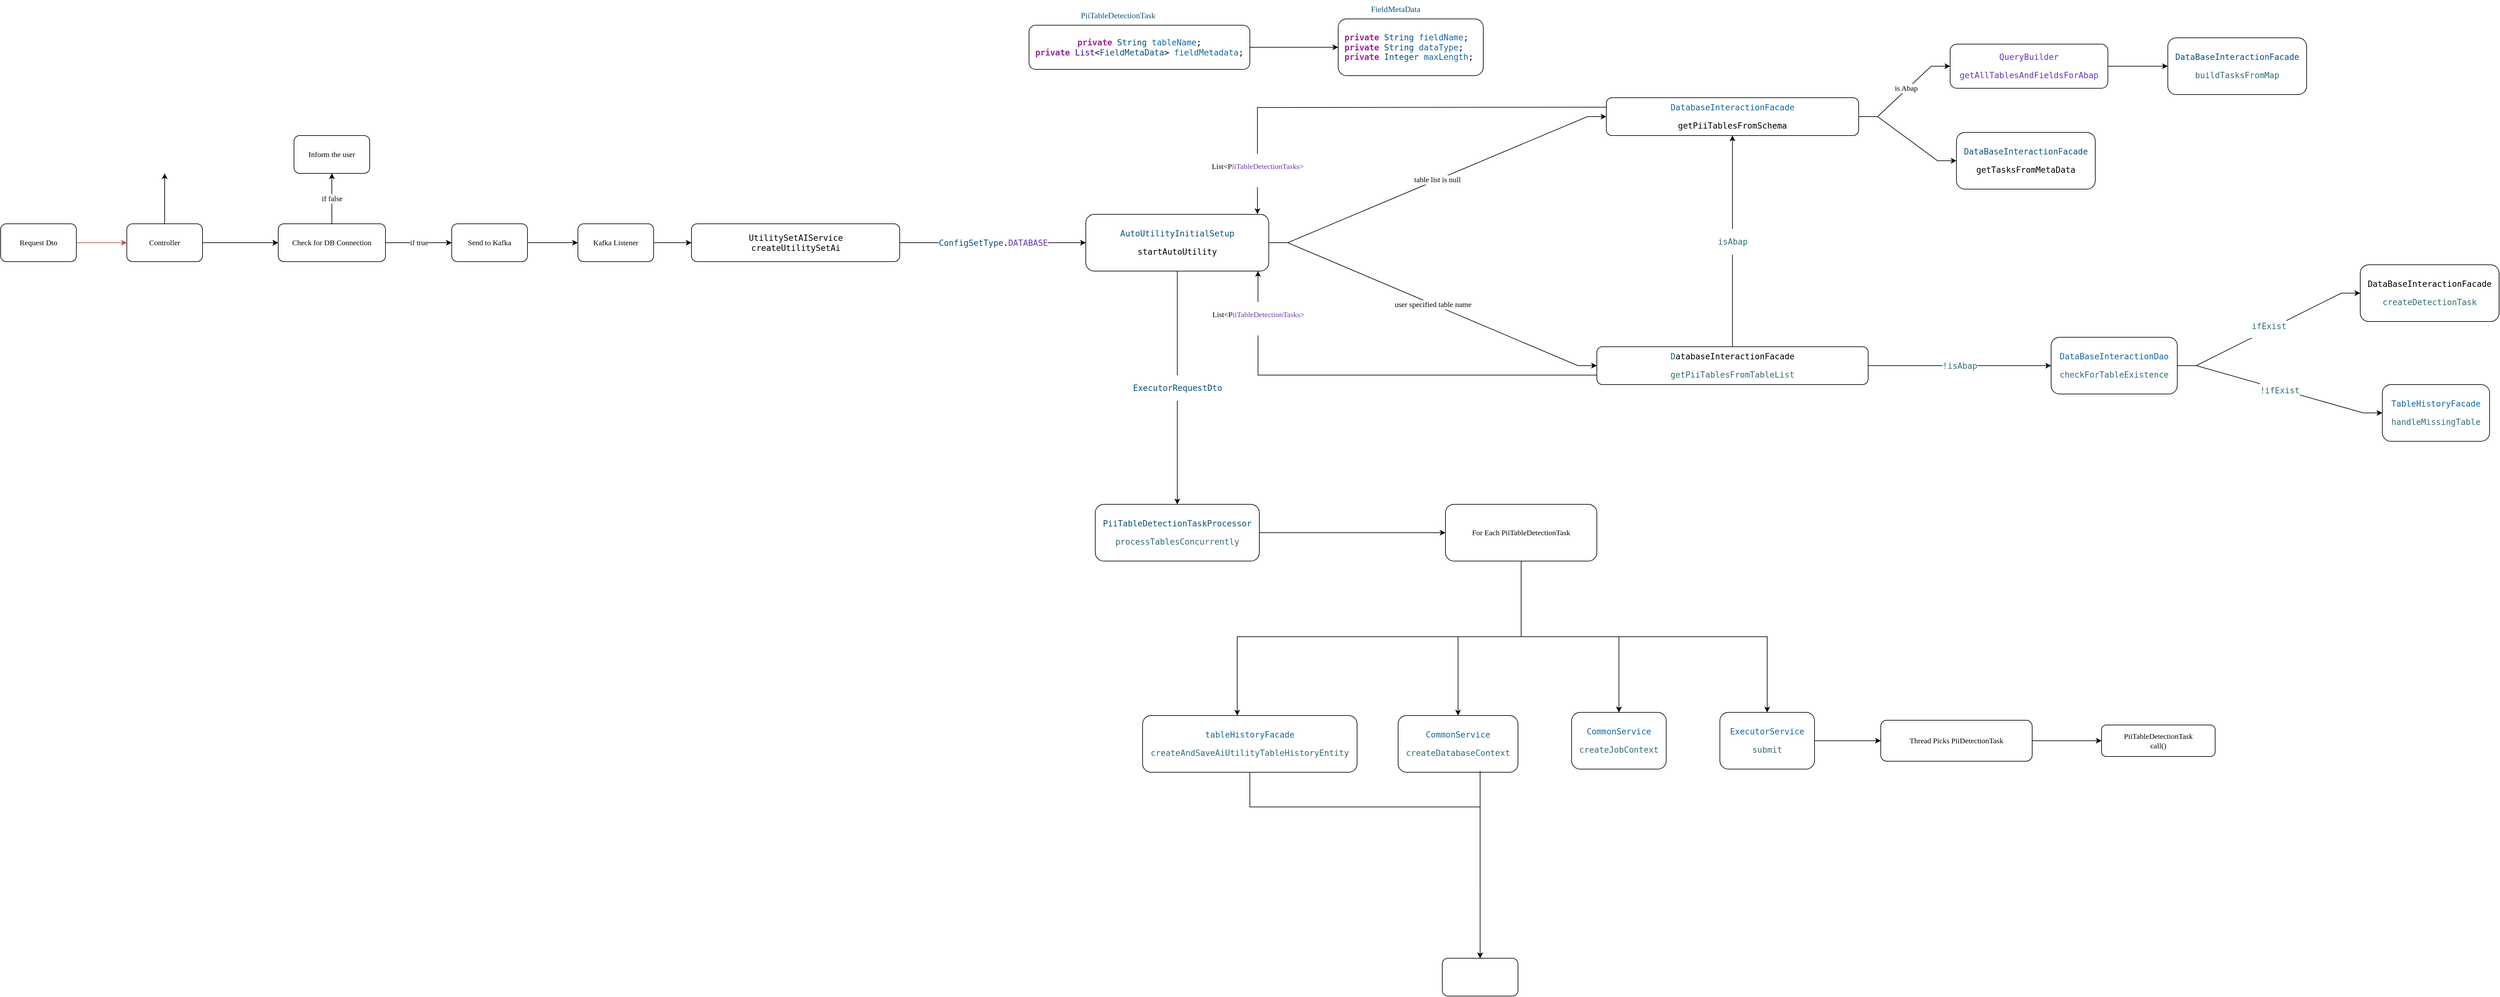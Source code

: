 <mxfile version="27.1.4">
  <diagram name="Page-1" id="GJhOprODO8Aw0IhJP1b8">
    <mxGraphModel dx="2037" dy="1061" grid="1" gridSize="10" guides="1" tooltips="1" connect="1" arrows="1" fold="1" page="1" pageScale="1" pageWidth="6000" pageHeight="4500" math="0" shadow="0">
      <root>
        <mxCell id="0" />
        <mxCell id="1" parent="0" />
        <mxCell id="amK7Ajxims58cx469wdc-3" value="" style="edgeStyle=orthogonalEdgeStyle;rounded=1;orthogonalLoop=1;jettySize=auto;html=1;fillColor=#f8cecc;strokeColor=#b85450;curved=0;flowAnimation=0;shadow=0;fontColor=#000000;" parent="1" source="amK7Ajxims58cx469wdc-1" target="amK7Ajxims58cx469wdc-2" edge="1">
          <mxGeometry relative="1" as="geometry" />
        </mxCell>
        <mxCell id="amK7Ajxims58cx469wdc-1" value="Request Dto" style="rounded=1;whiteSpace=wrap;html=1;fontFamily=Lucida Console;fontColor=#000000;" parent="1" vertex="1">
          <mxGeometry x="10" y="695" width="120" height="60" as="geometry" />
        </mxCell>
        <mxCell id="amK7Ajxims58cx469wdc-6" value="" style="edgeStyle=orthogonalEdgeStyle;rounded=0;orthogonalLoop=1;jettySize=auto;html=1;fontColor=#000000;" parent="1" source="amK7Ajxims58cx469wdc-2" target="amK7Ajxims58cx469wdc-5" edge="1">
          <mxGeometry relative="1" as="geometry" />
        </mxCell>
        <mxCell id="amK7Ajxims58cx469wdc-7" value="" style="edgeStyle=orthogonalEdgeStyle;rounded=0;orthogonalLoop=1;jettySize=auto;html=1;fontColor=#000000;" parent="1" source="amK7Ajxims58cx469wdc-2" target="amK7Ajxims58cx469wdc-5" edge="1">
          <mxGeometry relative="1" as="geometry" />
        </mxCell>
        <mxCell id="amK7Ajxims58cx469wdc-9" value="" style="edgeStyle=orthogonalEdgeStyle;rounded=0;orthogonalLoop=1;jettySize=auto;html=1;fontColor=#000000;" parent="1" source="amK7Ajxims58cx469wdc-2" edge="1">
          <mxGeometry relative="1" as="geometry">
            <mxPoint x="270" y="615" as="targetPoint" />
          </mxGeometry>
        </mxCell>
        <mxCell id="amK7Ajxims58cx469wdc-2" value="Controller" style="whiteSpace=wrap;html=1;fontFamily=Lucida Console;rounded=1;fontColor=#000000;" parent="1" vertex="1">
          <mxGeometry x="210" y="695" width="120" height="60" as="geometry" />
        </mxCell>
        <mxCell id="amK7Ajxims58cx469wdc-11" value="&lt;font style=&quot;font-size: 12px;&quot; face=&quot;Lucida Console&quot;&gt;if true&lt;/font&gt;" style="edgeStyle=orthogonalEdgeStyle;rounded=0;orthogonalLoop=1;jettySize=auto;html=1;fontColor=#000000;" parent="1" source="amK7Ajxims58cx469wdc-5" target="amK7Ajxims58cx469wdc-10" edge="1">
          <mxGeometry relative="1" as="geometry" />
        </mxCell>
        <mxCell id="amK7Ajxims58cx469wdc-13" value="&lt;font face=&quot;Lucida Console&quot; style=&quot;font-size: 12px;&quot;&gt;if false&lt;/font&gt;" style="edgeStyle=orthogonalEdgeStyle;rounded=0;orthogonalLoop=1;jettySize=auto;html=1;fontColor=#000000;" parent="1" source="amK7Ajxims58cx469wdc-5" target="amK7Ajxims58cx469wdc-12" edge="1">
          <mxGeometry relative="1" as="geometry" />
        </mxCell>
        <mxCell id="amK7Ajxims58cx469wdc-5" value="Check for DB Connection" style="whiteSpace=wrap;html=1;fontFamily=Lucida Console;rounded=1;fontColor=#000000;" parent="1" vertex="1">
          <mxGeometry x="450" y="695" width="170" height="60" as="geometry" />
        </mxCell>
        <mxCell id="amK7Ajxims58cx469wdc-15" value="" style="edgeStyle=orthogonalEdgeStyle;rounded=0;orthogonalLoop=1;jettySize=auto;html=1;fontColor=#000000;" parent="1" source="amK7Ajxims58cx469wdc-10" target="amK7Ajxims58cx469wdc-14" edge="1">
          <mxGeometry relative="1" as="geometry" />
        </mxCell>
        <mxCell id="amK7Ajxims58cx469wdc-10" value="Send to Kafka" style="whiteSpace=wrap;html=1;fontFamily=Lucida Console;rounded=1;fontColor=#000000;" parent="1" vertex="1">
          <mxGeometry x="725" y="695" width="120" height="60" as="geometry" />
        </mxCell>
        <mxCell id="amK7Ajxims58cx469wdc-12" value="Inform the user" style="whiteSpace=wrap;html=1;fontFamily=Lucida Console;rounded=1;fontColor=#000000;" parent="1" vertex="1">
          <mxGeometry x="475" y="555" width="120" height="60" as="geometry" />
        </mxCell>
        <mxCell id="amK7Ajxims58cx469wdc-17" value="" style="edgeStyle=orthogonalEdgeStyle;rounded=0;orthogonalLoop=1;jettySize=auto;html=1;fontColor=#000000;" parent="1" source="amK7Ajxims58cx469wdc-14" target="amK7Ajxims58cx469wdc-16" edge="1">
          <mxGeometry relative="1" as="geometry" />
        </mxCell>
        <mxCell id="amK7Ajxims58cx469wdc-14" value="Kafka Listener" style="whiteSpace=wrap;html=1;fontFamily=Lucida Console;rounded=1;fontColor=#000000;" parent="1" vertex="1">
          <mxGeometry x="925" y="695" width="120" height="60" as="geometry" />
        </mxCell>
        <mxCell id="amK7Ajxims58cx469wdc-19" value="&lt;div style=&quot;background-color: rgb(255, 255, 255); color: rgb(0, 0, 0);&quot;&gt;&lt;pre style=&quot;font-family:&#39;Monaco&#39;,monospace;font-size:9.8pt;&quot;&gt;&lt;span style=&quot;color: rgb(11, 79, 121);&quot;&gt;ConfigSetType&lt;/span&gt;.&lt;span style=&quot;color: rgb(108, 54, 169);&quot;&gt;DATABASE&lt;/span&gt;&lt;/pre&gt;&lt;/div&gt;" style="edgeStyle=orthogonalEdgeStyle;rounded=0;orthogonalLoop=1;jettySize=auto;html=1;" parent="1" source="amK7Ajxims58cx469wdc-16" target="amK7Ajxims58cx469wdc-18" edge="1">
          <mxGeometry relative="1" as="geometry" />
        </mxCell>
        <mxCell id="amK7Ajxims58cx469wdc-16" value="&lt;div style=&quot;background-color: rgb(255, 255, 255);&quot;&gt;&lt;pre style=&quot;font-family:&#39;Monaco&#39;,monospace;font-size:9.8pt;&quot;&gt;&lt;span style=&quot;&quot;&gt;UtilitySetAIService&lt;br/&gt;&lt;/span&gt;createUtilitySetAi&lt;/pre&gt;&lt;/div&gt;" style="fontFamily=Lucida Console;rounded=1;html=1;spacing=4;fontColor=#000000;" parent="1" vertex="1">
          <mxGeometry x="1105" y="695" width="330" height="60" as="geometry" />
        </mxCell>
        <mxCell id="amK7Ajxims58cx469wdc-21" value="table list is null" style="edgeStyle=entityRelationEdgeStyle;rounded=0;orthogonalLoop=1;jettySize=auto;html=1;fontFamily=Lucida Console;fontSize=12;" parent="1" source="amK7Ajxims58cx469wdc-18" target="amK7Ajxims58cx469wdc-20" edge="1">
          <mxGeometry relative="1" as="geometry" />
        </mxCell>
        <mxCell id="amK7Ajxims58cx469wdc-25" value="user specified table name" style="edgeStyle=entityRelationEdgeStyle;rounded=0;orthogonalLoop=1;jettySize=auto;html=1;fontFamily=Lucida Console;fontSize=12;" parent="1" source="amK7Ajxims58cx469wdc-18" target="amK7Ajxims58cx469wdc-24" edge="1">
          <mxGeometry relative="1" as="geometry" />
        </mxCell>
        <mxCell id="amK7Ajxims58cx469wdc-51" value="&lt;div style=&quot;background-color:#ffffff;color:#000000&quot;&gt;&lt;pre style=&quot;font-family:&#39;Monaco&#39;,monospace;font-size:9.8pt;&quot;&gt;&lt;span style=&quot;color:#0b4f79;&quot;&gt;ExecutorRequestDto&lt;/span&gt;&lt;/pre&gt;&lt;/div&gt;" style="edgeStyle=orthogonalEdgeStyle;rounded=0;orthogonalLoop=1;jettySize=auto;html=1;" parent="1" source="amK7Ajxims58cx469wdc-18" target="amK7Ajxims58cx469wdc-50" edge="1">
          <mxGeometry relative="1" as="geometry" />
        </mxCell>
        <mxCell id="amK7Ajxims58cx469wdc-18" value="&lt;div style=&quot;background-color: rgb(255, 255, 255);&quot;&gt;&lt;pre style=&quot;font-family:&#39;Monaco&#39;,monospace;font-size:9.8pt;&quot;&gt;&lt;span style=&quot;color: rgb(11, 79, 121);&quot;&gt;AutoUtilityInitialSetup&lt;/span&gt;&lt;/pre&gt;&lt;pre style=&quot;font-family:&#39;Monaco&#39;,monospace;font-size:9.8pt;&quot;&gt;startAutoUtility&lt;/pre&gt;&lt;/div&gt;" style="whiteSpace=wrap;html=1;fontFamily=Lucida Console;fontColor=#000000;rounded=1;spacing=4;" parent="1" vertex="1">
          <mxGeometry x="1730" y="680" width="290" height="90" as="geometry" />
        </mxCell>
        <mxCell id="amK7Ajxims58cx469wdc-27" value="" style="edgeStyle=entityRelationEdgeStyle;rounded=0;orthogonalLoop=1;jettySize=auto;html=1;" parent="1" source="amK7Ajxims58cx469wdc-20" target="amK7Ajxims58cx469wdc-26" edge="1">
          <mxGeometry relative="1" as="geometry" />
        </mxCell>
        <mxCell id="amK7Ajxims58cx469wdc-28" value="is Abap" style="edgeLabel;html=1;align=center;verticalAlign=middle;resizable=0;points=[];fontSize=12;fontFamily=Lucida Console;" parent="amK7Ajxims58cx469wdc-27" vertex="1" connectable="0">
          <mxGeometry x="-0.529" y="-2" relative="1" as="geometry">
            <mxPoint x="35" y="-39" as="offset" />
          </mxGeometry>
        </mxCell>
        <mxCell id="amK7Ajxims58cx469wdc-31" value="" style="edgeStyle=entityRelationEdgeStyle;rounded=0;orthogonalLoop=1;jettySize=auto;html=1;" parent="1" source="amK7Ajxims58cx469wdc-20" target="amK7Ajxims58cx469wdc-30" edge="1">
          <mxGeometry relative="1" as="geometry" />
        </mxCell>
        <mxCell id="amK7Ajxims58cx469wdc-20" value="&lt;div style=&quot;background-color: rgb(255, 255, 255);&quot;&gt;&lt;pre style=&quot;font-family:&#39;Monaco&#39;,monospace;font-size:9.8pt;&quot;&gt;&lt;span style=&quot;color: rgb(15, 104, 160);&quot;&gt;DatabaseInteractionFacade&lt;/span&gt;&lt;/pre&gt;&lt;pre style=&quot;font-family:&#39;Monaco&#39;,monospace;font-size:9.8pt;&quot;&gt;getPiiTablesFromSchema&lt;/pre&gt;&lt;/div&gt;" style="whiteSpace=wrap;html=1;fontFamily=Lucida Console;fontColor=#000000;rounded=1;spacing=4;align=center;horizontal=1;verticalAlign=middle;" parent="1" vertex="1">
          <mxGeometry x="2555" y="495" width="400" height="60" as="geometry" />
        </mxCell>
        <mxCell id="amK7Ajxims58cx469wdc-36" value="&lt;div style=&quot;background-color: rgb(255, 255, 255); color: rgb(0, 0, 0);&quot;&gt;&lt;pre style=&quot;font-family:&#39;Monaco&#39;,monospace;font-size:9.8pt;&quot;&gt;&lt;span style=&quot;color: rgb(50, 109, 116);&quot;&gt;isAbap&lt;/span&gt;&lt;/pre&gt;&lt;/div&gt;" style="edgeStyle=orthogonalEdgeStyle;rounded=0;orthogonalLoop=1;jettySize=auto;html=1;" parent="1" source="amK7Ajxims58cx469wdc-24" target="amK7Ajxims58cx469wdc-20" edge="1">
          <mxGeometry relative="1" as="geometry" />
        </mxCell>
        <mxCell id="amK7Ajxims58cx469wdc-38" value="&lt;br&gt;&lt;pre style=&quot;forced-color-adjust: none; color: rgb(0, 0, 0); font-style: normal; font-variant-ligatures: normal; font-variant-caps: normal; font-weight: 400; letter-spacing: normal; orphans: 2; text-align: center; text-indent: 0px; text-transform: none; widows: 2; word-spacing: 0px; -webkit-text-stroke-width: 0px; text-decoration-thickness: initial; text-decoration-style: initial; text-decoration-color: initial; font-family: Monaco, monospace; font-size: 9.8pt;&quot;&gt;&lt;span style=&quot;forced-color-adjust: none; color: rgb(50, 109, 116);&quot;&gt;!isAbap&lt;/span&gt;&lt;/pre&gt;&lt;div&gt;&lt;br/&gt;&lt;/div&gt;" style="edgeStyle=orthogonalEdgeStyle;rounded=0;orthogonalLoop=1;jettySize=auto;html=1;" parent="1" source="amK7Ajxims58cx469wdc-24" target="amK7Ajxims58cx469wdc-37" edge="1">
          <mxGeometry relative="1" as="geometry" />
        </mxCell>
        <mxCell id="amK7Ajxims58cx469wdc-24" value="&lt;div style=&quot;background-color: rgb(255, 255, 255);&quot;&gt;&lt;pre style=&quot;font-family:&#39;Monaco&#39;,monospace;font-size:9.8pt;&quot;&gt;&lt;span style=&quot;color: rgb(15, 104, 160);&quot;&gt;D&lt;/span&gt;atabaseInteractionFacade&lt;/pre&gt;&lt;pre style=&quot;font-family:&#39;Monaco&#39;,monospace;font-size:9.8pt;&quot;&gt;&lt;span style=&quot;color: rgb(50, 109, 116);&quot;&gt;getPiiTablesFromTableList&lt;/span&gt;&lt;/pre&gt;&lt;/div&gt;" style="whiteSpace=wrap;html=1;fontFamily=Lucida Console;fontColor=#000000;rounded=1;spacing=4;" parent="1" vertex="1">
          <mxGeometry x="2540" y="890" width="430" height="60" as="geometry" />
        </mxCell>
        <mxCell id="amK7Ajxims58cx469wdc-33" value="" style="edgeStyle=orthogonalEdgeStyle;rounded=0;orthogonalLoop=1;jettySize=auto;html=1;" parent="1" source="amK7Ajxims58cx469wdc-26" target="amK7Ajxims58cx469wdc-32" edge="1">
          <mxGeometry relative="1" as="geometry" />
        </mxCell>
        <mxCell id="amK7Ajxims58cx469wdc-26" value="&lt;div style=&quot;background-color: rgb(255, 255, 255);&quot;&gt;&lt;pre style=&quot;font-family:&#39;Monaco&#39;,monospace;font-size:9.8pt;&quot;&gt;&lt;span style=&quot;color: rgb(108, 54, 169);&quot;&gt;QueryBuilder&lt;/span&gt;&lt;/pre&gt;&lt;pre style=&quot;font-family:&#39;Monaco&#39;,monospace;font-size:9.8pt;&quot;&gt;&lt;span style=&quot;color: rgb(108, 54, 169);&quot;&gt;getAllTablesAndFieldsForAbap&lt;/span&gt;&lt;/pre&gt;&lt;/div&gt;" style="whiteSpace=wrap;html=1;fontFamily=Lucida Console;fontColor=#000000;rounded=1;spacing=4;" parent="1" vertex="1">
          <mxGeometry x="3100" y="410" width="250" height="70" as="geometry" />
        </mxCell>
        <mxCell id="amK7Ajxims58cx469wdc-30" value="&lt;div style=&quot;background-color: rgb(255, 255, 255);&quot;&gt;&lt;pre style=&quot;font-family:&#39;Monaco&#39;,monospace;font-size:9.8pt;&quot;&gt;&lt;span style=&quot;color: rgb(15, 104, 160);&quot;&gt;&lt;div style=&quot;color: rgb(0, 0, 0);&quot;&gt;&lt;pre style=&quot;font-family:&#39;Monaco&#39;,monospace;font-size:9.8pt;&quot;&gt;&lt;span style=&quot;color: rgb(11, 79, 121);&quot;&gt;DataBaseInteractionFacade&lt;/span&gt;&lt;/pre&gt;&lt;pre style=&quot;font-family:&#39;Monaco&#39;,monospace;font-size:9.8pt;&quot;&gt;getTasksFromMetaData&lt;/pre&gt;&lt;/div&gt;&lt;/span&gt;&lt;/pre&gt;&lt;/div&gt;" style="whiteSpace=wrap;html=1;fontFamily=Lucida Console;fontColor=#000000;rounded=1;spacing=4;horizontal=1;" parent="1" vertex="1">
          <mxGeometry x="3110" y="550" width="220" height="90" as="geometry" />
        </mxCell>
        <mxCell id="amK7Ajxims58cx469wdc-32" value="&lt;div style=&quot;background-color: rgb(255, 255, 255); color: rgb(0, 0, 0);&quot;&gt;&lt;pre style=&quot;font-family:&#39;Monaco&#39;,monospace;font-size:9.8pt;&quot;&gt;&lt;span style=&quot;color: rgb(50, 109, 116);&quot;&gt;&lt;pre style=&quot;color: rgb(0, 0, 0); font-size: 9.8pt; font-family: Monaco, monospace;&quot;&gt;&lt;span style=&quot;color: rgb(11, 79, 121);&quot;&gt;DataBaseInteractionFacade&lt;/span&gt;&lt;/pre&gt;&lt;/span&gt;&lt;/pre&gt;&lt;pre style=&quot;font-family:&#39;Monaco&#39;,monospace;font-size:9.8pt;&quot;&gt;&lt;span style=&quot;color: rgb(50, 109, 116);&quot;&gt;buildTasksFromMap&lt;/span&gt;&lt;/pre&gt;&lt;/div&gt;" style="whiteSpace=wrap;html=1;fontFamily=Lucida Console;fontColor=#000000;rounded=1;spacing=4;" parent="1" vertex="1">
          <mxGeometry x="3445" y="400" width="220" height="90" as="geometry" />
        </mxCell>
        <mxCell id="amK7Ajxims58cx469wdc-42" value="&lt;br&gt;&lt;pre style=&quot;forced-color-adjust: none; color: rgb(0, 0, 0); font-style: normal; font-variant-ligatures: normal; font-variant-caps: normal; font-weight: 400; letter-spacing: normal; orphans: 2; text-align: center; text-indent: 0px; text-transform: none; widows: 2; word-spacing: 0px; -webkit-text-stroke-width: 0px; text-decoration-thickness: initial; text-decoration-style: initial; text-decoration-color: initial; font-family: Monaco, monospace; font-size: 9.8pt;&quot;&gt;&lt;span style=&quot;forced-color-adjust: none; color: rgb(50, 109, 116);&quot;&gt;&lt;br class=&quot;Apple-interchange-newline&quot;&gt;ifExist&lt;/span&gt;&lt;/pre&gt;&lt;div style=&quot;forced-color-adjust: none;&quot;&gt;&lt;br style=&quot;forced-color-adjust: none; color: rgb(0, 0, 0); font-family: Helvetica; font-size: 11px; font-style: normal; font-variant-ligatures: normal; font-variant-caps: normal; font-weight: 400; letter-spacing: normal; orphans: 2; text-align: center; text-indent: 0px; text-transform: none; widows: 2; word-spacing: 0px; -webkit-text-stroke-width: 0px; white-space: nowrap; background-color: rgb(255, 255, 255); text-decoration-thickness: initial; text-decoration-style: initial; text-decoration-color: initial;&quot;&gt;&lt;br&gt;&lt;br&gt;&lt;/div&gt;" style="edgeStyle=entityRelationEdgeStyle;rounded=0;orthogonalLoop=1;jettySize=auto;html=1;" parent="1" source="amK7Ajxims58cx469wdc-37" target="amK7Ajxims58cx469wdc-41" edge="1">
          <mxGeometry relative="1" as="geometry" />
        </mxCell>
        <mxCell id="amK7Ajxims58cx469wdc-44" value="&lt;br&gt;&lt;pre style=&quot;forced-color-adjust: none; color: rgb(0, 0, 0); font-style: normal; font-variant-ligatures: normal; font-variant-caps: normal; font-weight: 400; letter-spacing: normal; orphans: 2; text-align: center; text-indent: 0px; text-transform: none; widows: 2; word-spacing: 0px; -webkit-text-stroke-width: 0px; text-decoration-thickness: initial; text-decoration-style: initial; text-decoration-color: initial; font-family: Monaco, monospace; font-size: 9.8pt;&quot;&gt;&lt;span style=&quot;forced-color-adjust: none; color: rgb(50, 109, 116);&quot;&gt;&lt;br class=&quot;Apple-interchange-newline&quot;&gt;&lt;br style=&quot;forced-color-adjust: none;&quot; class=&quot;Apple-interchange-newline&quot;&gt;!ifExist&lt;/span&gt;&lt;/pre&gt;&lt;div style=&quot;forced-color-adjust: none; color: rgb(0, 0, 0); font-family: Helvetica; font-size: 11px; font-style: normal; font-variant-ligatures: normal; font-variant-caps: normal; font-weight: 400; letter-spacing: normal; orphans: 2; text-align: center; text-indent: 0px; text-transform: none; widows: 2; word-spacing: 0px; -webkit-text-stroke-width: 0px; white-space: nowrap; text-decoration-thickness: initial; text-decoration-style: initial; text-decoration-color: initial;&quot;&gt;&lt;br style=&quot;forced-color-adjust: none; color: rgb(0, 0, 0); font-family: Helvetica; font-size: 11px; font-style: normal; font-variant-ligatures: normal; font-variant-caps: normal; font-weight: 400; letter-spacing: normal; orphans: 2; text-align: center; text-indent: 0px; text-transform: none; widows: 2; word-spacing: 0px; -webkit-text-stroke-width: 0px; white-space: nowrap; background-color: rgb(255, 255, 255); text-decoration-thickness: initial; text-decoration-style: initial; text-decoration-color: initial;&quot;&gt;&lt;br style=&quot;forced-color-adjust: none;&quot;&gt;&lt;/div&gt;&lt;div&gt;&lt;br/&gt;&lt;/div&gt;" style="edgeStyle=entityRelationEdgeStyle;rounded=0;orthogonalLoop=1;jettySize=auto;html=1;" parent="1" source="amK7Ajxims58cx469wdc-37" target="amK7Ajxims58cx469wdc-43" edge="1">
          <mxGeometry relative="1" as="geometry" />
        </mxCell>
        <mxCell id="amK7Ajxims58cx469wdc-37" value="&lt;div style=&quot;background-color: rgb(255, 255, 255);&quot;&gt;&lt;pre style=&quot;font-family:&#39;Monaco&#39;,monospace;font-size:9.8pt;&quot;&gt;&lt;span style=&quot;color: rgb(15, 104, 160);&quot;&gt;DataBaseInteractionDao&lt;/span&gt;&lt;/pre&gt;&lt;pre style=&quot;font-family:&#39;Monaco&#39;,monospace;font-size:9.8pt;&quot;&gt;&lt;span style=&quot;color: rgb(50, 109, 116);&quot;&gt;checkForTableExistence&lt;/span&gt;&lt;/pre&gt;&lt;/div&gt;" style="whiteSpace=wrap;html=1;fontFamily=Lucida Console;fontColor=#000000;rounded=1;spacing=4;" parent="1" vertex="1">
          <mxGeometry x="3260" y="875" width="200" height="90" as="geometry" />
        </mxCell>
        <mxCell id="amK7Ajxims58cx469wdc-41" value="&lt;div style=&quot;background-color: rgb(255, 255, 255);&quot;&gt;&lt;pre style=&quot;font-family:&#39;Monaco&#39;,monospace;font-size:9.8pt;&quot;&gt;DataBaseInteractionFacade&lt;/pre&gt;&lt;pre style=&quot;font-family:&#39;Monaco&#39;,monospace;font-size:9.8pt;&quot;&gt;&lt;span style=&quot;color:#326d74;&quot;&gt;createDetectionTask&lt;/span&gt;&lt;/pre&gt;&lt;/div&gt;" style="whiteSpace=wrap;html=1;fontFamily=Lucida Console;fontColor=#000000;rounded=1;spacing=4;" parent="1" vertex="1">
          <mxGeometry x="3750" y="760" width="220" height="90" as="geometry" />
        </mxCell>
        <mxCell id="amK7Ajxims58cx469wdc-43" value="&lt;div style=&quot;background-color: rgb(255, 255, 255);&quot;&gt;&lt;pre style=&quot;font-family:&#39;Monaco&#39;,monospace;font-size:9.8pt;&quot;&gt;&lt;div&gt;&lt;pre style=&quot;font-family:&#39;Monaco&#39;,monospace;font-size:9.8pt;&quot;&gt;&lt;span style=&quot;color:#0f68a0;&quot;&gt;TableHistoryFacade&lt;/span&gt;&lt;/pre&gt;&lt;/div&gt;&lt;/pre&gt;&lt;pre style=&quot;font-family:&#39;Monaco&#39;,monospace;font-size:9.8pt;&quot;&gt;&lt;span style=&quot;color:#326d74;&quot;&gt;handleMissingTable&lt;/span&gt;&lt;/pre&gt;&lt;/div&gt;" style="whiteSpace=wrap;html=1;fontFamily=Lucida Console;fontColor=#000000;rounded=1;spacing=4;" parent="1" vertex="1">
          <mxGeometry x="3785" y="950" width="170" height="90" as="geometry" />
        </mxCell>
        <mxCell id="amK7Ajxims58cx469wdc-47" value="&#xa;&lt;span style=&quot;color: rgb(0, 0, 0); font-family: &amp;quot;Lucida Console&amp;quot;; font-size: 12px; font-style: normal; font-variant-ligatures: normal; font-variant-caps: normal; font-weight: 400; letter-spacing: normal; orphans: 2; text-align: center; text-indent: 0px; text-transform: none; widows: 2; word-spacing: 0px; -webkit-text-stroke-width: 0px; white-space: nowrap; background-color: rgb(255, 255, 255); text-decoration-thickness: initial; text-decoration-style: initial; text-decoration-color: initial; display: inline !important; float: none;&quot;&gt;List&amp;lt;P&lt;/span&gt;&lt;span style=&quot;forced-color-adjust: none; font-family: &amp;quot;Lucida Console&amp;quot;; font-size: 12px; font-style: normal; font-variant-ligatures: normal; font-variant-caps: normal; font-weight: 400; letter-spacing: normal; orphans: 2; text-align: center; text-indent: 0px; text-transform: none; widows: 2; word-spacing: 0px; -webkit-text-stroke-width: 0px; white-space: nowrap; text-decoration-thickness: initial; text-decoration-style: initial; text-decoration-color: initial; color: light-dark(rgb(108, 54, 169), rgb(204, 157, 255)); background-color: rgb(255, 255, 255);&quot; data-mx-given-colors=&quot;{&amp;quot;color&amp;quot;:&amp;quot;rgb(108, 54, 169)&amp;quot;}&quot;&gt;iiTableDetectionTasks&amp;gt;&lt;/span&gt;&#xa;&#xa;" style="endArrow=classic;html=1;rounded=0;edgeStyle=orthogonalEdgeStyle;exitX=0.007;exitY=0.058;exitDx=0;exitDy=0;exitPerimeter=0;entryX=0.938;entryY=-0.006;entryDx=0;entryDy=0;entryPerimeter=0;" parent="1" target="amK7Ajxims58cx469wdc-18" edge="1">
          <mxGeometry x="0.808" width="50" height="50" relative="1" as="geometry">
            <mxPoint x="2555" y="510" as="sourcePoint" />
            <mxPoint x="2007.2" y="591.52" as="targetPoint" />
            <mxPoint as="offset" />
          </mxGeometry>
        </mxCell>
        <mxCell id="amK7Ajxims58cx469wdc-48" value="&#xa;&lt;span style=&quot;forced-color-adjust: none; color: light-dark(rgb(0, 0, 0), rgb(237, 237, 237)); font-style: normal; font-variant-ligatures: normal; font-variant-caps: normal; font-weight: 400; letter-spacing: normal; orphans: 2; text-align: center; text-indent: 0px; text-transform: none; widows: 2; word-spacing: 0px; -webkit-text-stroke-width: 0px; white-space: nowrap; background-color: light-dark(rgb(255, 255, 255), rgb(18, 18, 18)); text-decoration-thickness: initial; text-decoration-style: initial; text-decoration-color: initial; font-family: &amp;quot;Lucida Console&amp;quot;; font-size: 12px; float: none; display: inline !important;&quot; data-mx-given-colors=&quot;{&amp;quot;color&amp;quot;:&amp;quot;rgb(0, 0, 0)&amp;quot;,&amp;quot;background-color&amp;quot;:&amp;quot;rgb(255, 255, 255)&amp;quot;}&quot;&gt;List&amp;lt;P&lt;/span&gt;&lt;span style=&quot;forced-color-adjust: none; font-style: normal; font-variant-ligatures: normal; font-variant-caps: normal; font-weight: 400; letter-spacing: normal; orphans: 2; text-align: center; text-indent: 0px; text-transform: none; widows: 2; word-spacing: 0px; -webkit-text-stroke-width: 0px; white-space: nowrap; background-color: light-dark(rgb(255, 255, 255), rgb(18, 18, 18)); text-decoration-thickness: initial; text-decoration-style: initial; text-decoration-color: initial; font-family: &amp;quot;Lucida Console&amp;quot;; font-size: 12px; color: light-dark(rgb(108, 54, 169), rgb(204, 157, 255));&quot; data-mx-given-colors=&quot;{&amp;quot;background-color&amp;quot;:&amp;quot;rgb(255, 255, 255)&amp;quot;}&quot;&gt;iiTableDetectionTasks&amp;gt;&lt;/span&gt;&lt;br style=&quot;forced-color-adjust: none; color: rgb(0, 0, 0); font-family: Helvetica; font-size: 11px; font-style: normal; font-variant-ligatures: normal; font-variant-caps: normal; font-weight: 400; letter-spacing: normal; orphans: 2; text-align: center; text-indent: 0px; text-transform: none; widows: 2; word-spacing: 0px; -webkit-text-stroke-width: 0px; white-space: nowrap; text-decoration-thickness: initial; text-decoration-style: initial; text-decoration-color: initial;&quot;&gt;&#xa;&#xa;" style="endArrow=classic;html=1;rounded=0;edgeStyle=orthogonalEdgeStyle;entryX=0.941;entryY=1;entryDx=0;entryDy=0;entryPerimeter=0;exitX=0;exitY=0.75;exitDx=0;exitDy=0;" parent="1" source="amK7Ajxims58cx469wdc-24" target="amK7Ajxims58cx469wdc-18" edge="1">
          <mxGeometry x="0.786" width="50" height="50" relative="1" as="geometry">
            <mxPoint x="2190" y="880" as="sourcePoint" />
            <mxPoint x="2240" y="830" as="targetPoint" />
            <mxPoint as="offset" />
          </mxGeometry>
        </mxCell>
        <mxCell id="1HooZBelikX92kUnRuxz-2" value="" style="edgeStyle=orthogonalEdgeStyle;rounded=0;orthogonalLoop=1;jettySize=auto;html=1;" edge="1" parent="1" source="amK7Ajxims58cx469wdc-50" target="1HooZBelikX92kUnRuxz-1">
          <mxGeometry relative="1" as="geometry" />
        </mxCell>
        <mxCell id="amK7Ajxims58cx469wdc-50" value="&lt;div style=&quot;background-color: rgb(255, 255, 255);&quot;&gt;&lt;pre style=&quot;font-family:&#39;Monaco&#39;,monospace;font-size:9.8pt;&quot;&gt;&lt;div&gt;&lt;pre style=&quot;font-family:&#39;Monaco&#39;,monospace;font-size:9.8pt;&quot;&gt;&lt;span style=&quot;color:#0b4f79;&quot;&gt;PiiTableDetectionTaskProcessor&lt;/span&gt;&lt;/pre&gt;&lt;/div&gt;&lt;/pre&gt;&lt;pre style=&quot;font-family:&#39;Monaco&#39;,monospace;font-size:9.8pt;&quot;&gt;&lt;span style=&quot;color: rgb(50, 109, 116);&quot;&gt;processTablesConcurrently&lt;/span&gt;&lt;/pre&gt;&lt;/div&gt;" style="whiteSpace=wrap;html=1;fontFamily=Lucida Console;fontColor=#000000;rounded=1;spacing=4;" parent="1" vertex="1">
          <mxGeometry x="1745" y="1140" width="260" height="90" as="geometry" />
        </mxCell>
        <mxCell id="1HooZBelikX92kUnRuxz-4" value="" style="edgeStyle=orthogonalEdgeStyle;rounded=0;orthogonalLoop=1;jettySize=auto;html=1;exitX=0.5;exitY=1;exitDx=0;exitDy=0;" edge="1" parent="1" source="1HooZBelikX92kUnRuxz-1" target="1HooZBelikX92kUnRuxz-3">
          <mxGeometry relative="1" as="geometry" />
        </mxCell>
        <mxCell id="1HooZBelikX92kUnRuxz-6" value="" style="edgeStyle=orthogonalEdgeStyle;rounded=0;orthogonalLoop=1;jettySize=auto;html=1;" edge="1" parent="1" source="1HooZBelikX92kUnRuxz-1" target="1HooZBelikX92kUnRuxz-5">
          <mxGeometry relative="1" as="geometry" />
        </mxCell>
        <mxCell id="1HooZBelikX92kUnRuxz-7" value="" style="edgeStyle=orthogonalEdgeStyle;rounded=0;orthogonalLoop=1;jettySize=auto;html=1;" edge="1" parent="1" source="1HooZBelikX92kUnRuxz-1" target="1HooZBelikX92kUnRuxz-5">
          <mxGeometry relative="1" as="geometry" />
        </mxCell>
        <mxCell id="1HooZBelikX92kUnRuxz-9" value="" style="edgeStyle=orthogonalEdgeStyle;rounded=0;orthogonalLoop=1;jettySize=auto;html=1;" edge="1" parent="1" source="1HooZBelikX92kUnRuxz-1" target="1HooZBelikX92kUnRuxz-8">
          <mxGeometry relative="1" as="geometry">
            <Array as="points">
              <mxPoint x="2420" y="1350" />
              <mxPoint x="2320" y="1350" />
            </Array>
          </mxGeometry>
        </mxCell>
        <mxCell id="1HooZBelikX92kUnRuxz-11" value="" style="edgeStyle=orthogonalEdgeStyle;rounded=0;orthogonalLoop=1;jettySize=auto;html=1;" edge="1" parent="1" source="1HooZBelikX92kUnRuxz-1" target="1HooZBelikX92kUnRuxz-10">
          <mxGeometry relative="1" as="geometry">
            <Array as="points">
              <mxPoint x="2420" y="1350" />
              <mxPoint x="1970" y="1350" />
            </Array>
          </mxGeometry>
        </mxCell>
        <mxCell id="1HooZBelikX92kUnRuxz-1" value="For Each PiiTableDetectionTask" style="whiteSpace=wrap;html=1;fontFamily=Lucida Console;fontColor=#000000;rounded=1;spacing=4;" vertex="1" parent="1">
          <mxGeometry x="2300" y="1140" width="240" height="90" as="geometry" />
        </mxCell>
        <mxCell id="1HooZBelikX92kUnRuxz-16" value="" style="edgeStyle=orthogonalEdgeStyle;rounded=0;orthogonalLoop=1;jettySize=auto;html=1;" edge="1" parent="1" source="1HooZBelikX92kUnRuxz-3" target="1HooZBelikX92kUnRuxz-15">
          <mxGeometry relative="1" as="geometry" />
        </mxCell>
        <mxCell id="1HooZBelikX92kUnRuxz-3" value="&lt;div style=&quot;background-color: rgb(255, 255, 255);&quot;&gt;&lt;pre style=&quot;font-family:&#39;Monaco&#39;,monospace;font-size:9.8pt;&quot;&gt;&lt;span style=&quot;color:#0f68a0;&quot;&gt;ExecutorService&lt;br/&gt;&lt;/span&gt;&lt;div&gt;&lt;pre style=&quot;font-family:&#39;Monaco&#39;,monospace;font-size:9.8pt;&quot;&gt;&lt;span style=&quot;color:#326d74;&quot;&gt;submit&lt;/span&gt;&lt;/pre&gt;&lt;/div&gt;&lt;span style=&quot;color:#0f68a0;&quot;&gt;&lt;/span&gt;&lt;/pre&gt;&lt;/div&gt;" style="whiteSpace=wrap;html=1;fontFamily=Lucida Console;fontColor=#000000;rounded=1;spacing=4;" vertex="1" parent="1">
          <mxGeometry x="2735" y="1470" width="150" height="90" as="geometry" />
        </mxCell>
        <mxCell id="1HooZBelikX92kUnRuxz-5" value="&lt;div style=&quot;background-color: rgb(255, 255, 255);&quot;&gt;&lt;pre style=&quot;font-family:&#39;Monaco&#39;,monospace;font-size:9.8pt;&quot;&gt;&lt;span style=&quot;color:#0f68a0;&quot;&gt;CommonService&lt;/span&gt;&lt;/pre&gt;&lt;pre style=&quot;font-family:&#39;Monaco&#39;,monospace;font-size:9.8pt;&quot;&gt;&lt;span style=&quot;color:#326d74;&quot;&gt;createJobContext&lt;/span&gt;&lt;/pre&gt;&lt;/div&gt;" style="whiteSpace=wrap;html=1;fontFamily=Lucida Console;fontColor=#000000;rounded=1;spacing=4;" vertex="1" parent="1">
          <mxGeometry x="2500" y="1470" width="150" height="90" as="geometry" />
        </mxCell>
        <mxCell id="1HooZBelikX92kUnRuxz-8" value="&lt;div style=&quot;background-color: rgb(255, 255, 255);&quot;&gt;&lt;pre style=&quot;font-family:&#39;Monaco&#39;,monospace;font-size:9.8pt;&quot;&gt;&lt;span style=&quot;color:#0f68a0;&quot;&gt;CommonService&lt;/span&gt;&lt;/pre&gt;&lt;pre style=&quot;font-family:&#39;Monaco&#39;,monospace;font-size:9.8pt;&quot;&gt;&lt;span style=&quot;color:#326d74;&quot;&gt;createDatabaseContext&lt;/span&gt;&lt;/pre&gt;&lt;/div&gt;" style="whiteSpace=wrap;html=1;fontFamily=Lucida Console;fontColor=#000000;rounded=1;spacing=4;" vertex="1" parent="1">
          <mxGeometry x="2225" y="1475" width="190" height="90" as="geometry" />
        </mxCell>
        <mxCell id="1HooZBelikX92kUnRuxz-13" value="" style="edgeStyle=orthogonalEdgeStyle;rounded=0;orthogonalLoop=1;jettySize=auto;html=1;" edge="1" parent="1" source="1HooZBelikX92kUnRuxz-10" target="1HooZBelikX92kUnRuxz-12">
          <mxGeometry relative="1" as="geometry">
            <Array as="points">
              <mxPoint x="1990" y="1620" />
              <mxPoint x="2355" y="1620" />
            </Array>
          </mxGeometry>
        </mxCell>
        <mxCell id="1HooZBelikX92kUnRuxz-10" value="&lt;div style=&quot;background-color: rgb(255, 255, 255);&quot;&gt;&lt;pre style=&quot;font-family:&#39;Monaco&#39;,monospace;font-size:9.8pt;&quot;&gt;&lt;span style=&quot;color:#0f68a0;&quot;&gt;tableHistoryFacade&lt;/span&gt;&lt;/pre&gt;&lt;pre style=&quot;font-family:&#39;Monaco&#39;,monospace;font-size:9.8pt;&quot;&gt;&lt;span style=&quot;color:#326d74;&quot;&gt;createAndSaveAiUtilityTableHistoryEntity&lt;/span&gt;&lt;/pre&gt;&lt;/div&gt;" style="whiteSpace=wrap;html=1;fontFamily=Lucida Console;fontColor=#000000;rounded=1;spacing=4;" vertex="1" parent="1">
          <mxGeometry x="1820" y="1475" width="340" height="90" as="geometry" />
        </mxCell>
        <mxCell id="1HooZBelikX92kUnRuxz-12" value="" style="whiteSpace=wrap;html=1;fontFamily=Lucida Console;fontColor=#000000;rounded=1;spacing=4;" vertex="1" parent="1">
          <mxGeometry x="2295" y="1860" width="120" height="60" as="geometry" />
        </mxCell>
        <mxCell id="1HooZBelikX92kUnRuxz-14" value="" style="endArrow=classic;html=1;rounded=0;entryX=0.5;entryY=0;entryDx=0;entryDy=0;exitX=0.684;exitY=0.978;exitDx=0;exitDy=0;exitPerimeter=0;" edge="1" parent="1" source="1HooZBelikX92kUnRuxz-8" target="1HooZBelikX92kUnRuxz-12">
          <mxGeometry width="50" height="50" relative="1" as="geometry">
            <mxPoint x="2430" y="1590" as="sourcePoint" />
            <mxPoint x="2480" y="1540" as="targetPoint" />
          </mxGeometry>
        </mxCell>
        <mxCell id="1HooZBelikX92kUnRuxz-18" value="" style="edgeStyle=orthogonalEdgeStyle;rounded=0;orthogonalLoop=1;jettySize=auto;html=1;" edge="1" parent="1" source="1HooZBelikX92kUnRuxz-15" target="1HooZBelikX92kUnRuxz-17">
          <mxGeometry relative="1" as="geometry" />
        </mxCell>
        <mxCell id="1HooZBelikX92kUnRuxz-15" value="Thread Picks PiiDetectionTask" style="whiteSpace=wrap;html=1;fontFamily=Lucida Console;fontColor=#000000;rounded=1;spacing=4;" vertex="1" parent="1">
          <mxGeometry x="2990" y="1482.5" width="240" height="65" as="geometry" />
        </mxCell>
        <mxCell id="1HooZBelikX92kUnRuxz-17" value="PiiTableDetectionTask&lt;div&gt;call()&lt;/div&gt;" style="whiteSpace=wrap;html=1;fontFamily=Lucida Console;fontColor=#000000;rounded=1;spacing=4;" vertex="1" parent="1">
          <mxGeometry x="3340" y="1490" width="180" height="50" as="geometry" />
        </mxCell>
        <mxCell id="1HooZBelikX92kUnRuxz-22" value="" style="edgeStyle=orthogonalEdgeStyle;rounded=0;orthogonalLoop=1;jettySize=auto;html=1;" edge="1" parent="1" source="1HooZBelikX92kUnRuxz-20" target="1HooZBelikX92kUnRuxz-21">
          <mxGeometry relative="1" as="geometry" />
        </mxCell>
        <mxCell id="1HooZBelikX92kUnRuxz-20" value="&lt;pre style=&quot;font-family: Monaco, monospace; font-size: 9.8pt;&quot;&gt;&lt;span style=&quot;color: rgb(155, 35, 147); font-weight: bold;&quot;&gt;private &lt;/span&gt;&lt;span style=&quot;color: rgb(11, 79, 121);&quot;&gt;String &lt;/span&gt;&lt;span style=&quot;color: rgb(15, 104, 160);&quot;&gt;tableName&lt;/span&gt;;&lt;br&gt;&lt;span style=&quot;color: rgb(155, 35, 147); font-weight: bold;&quot;&gt;private &lt;/span&gt;&lt;span style=&quot;color: rgb(57, 0, 160);&quot;&gt;List&lt;/span&gt;&amp;lt;&lt;span style=&quot;color: rgb(11, 79, 121);&quot;&gt;FieldMetaData&lt;/span&gt;&amp;gt; &lt;span style=&quot;color: rgb(15, 104, 160);&quot;&gt;fieldMetadata&lt;/span&gt;;&lt;/pre&gt;" style="rounded=1;whiteSpace=wrap;html=1;" vertex="1" parent="1">
          <mxGeometry x="1640" y="380" width="350" height="70" as="geometry" />
        </mxCell>
        <mxCell id="1HooZBelikX92kUnRuxz-21" value="&lt;div style=&quot;background-color: rgb(255, 255, 255);&quot;&gt;&lt;pre style=&quot;font-family:&#39;Monaco&#39;,monospace;font-size:9.8pt;&quot;&gt;&lt;span style=&quot;color:#9b2393;font-weight:bold;&quot;&gt;private &lt;/span&gt;&lt;span style=&quot;color:#0b4f79;&quot;&gt;String &lt;/span&gt;&lt;span style=&quot;color:#0f68a0;&quot;&gt;fieldName&lt;/span&gt;;&lt;br&gt;&lt;span style=&quot;color:#9b2393;font-weight:bold;&quot;&gt;private &lt;/span&gt;&lt;span style=&quot;color:#0b4f79;&quot;&gt;String &lt;/span&gt;&lt;span style=&quot;color:#0f68a0;&quot;&gt;dataType&lt;/span&gt;;&lt;br&gt;&lt;span style=&quot;color:#9b2393;font-weight:bold;&quot;&gt;private &lt;/span&gt;&lt;span style=&quot;color:#0b4f79;&quot;&gt;Integer &lt;/span&gt;&lt;span style=&quot;color:#0f68a0;&quot;&gt;maxLength&lt;/span&gt;;&lt;/pre&gt;&lt;/div&gt;" style="whiteSpace=wrap;html=1;rounded=1;align=left;spacing=10;" vertex="1" parent="1">
          <mxGeometry x="2130" y="370" width="230" height="90" as="geometry" />
        </mxCell>
        <mxCell id="1HooZBelikX92kUnRuxz-23" value="&lt;div style=&quot;background-color:#ffffff;color:#000000&quot;&gt;&lt;div style=&quot;font-size: 9.8pt;&quot;&gt;&lt;span style=&quot;color:#0b4f79;&quot;&gt;PiiTableDetectionTask&lt;/span&gt;&lt;/div&gt;&lt;/div&gt;" style="text;whiteSpace=wrap;html=1;fontFamily=Lucida Console;" vertex="1" parent="1">
          <mxGeometry x="1720" y="350" width="190" height="30" as="geometry" />
        </mxCell>
        <mxCell id="1HooZBelikX92kUnRuxz-25" value="&lt;div style=&quot;background-color: rgb(255, 255, 255); color: rgb(0, 0, 0);&quot;&gt;&lt;div style=&quot;font-size: 9.8pt;&quot;&gt;&lt;font color=&quot;#0b4f79&quot;&gt;FieldMetaData&lt;/font&gt;&lt;/div&gt;&lt;/div&gt;" style="text;whiteSpace=wrap;html=1;fontFamily=Lucida Console;" vertex="1" parent="1">
          <mxGeometry x="2180" y="340" width="130" height="30" as="geometry" />
        </mxCell>
      </root>
    </mxGraphModel>
  </diagram>
</mxfile>
